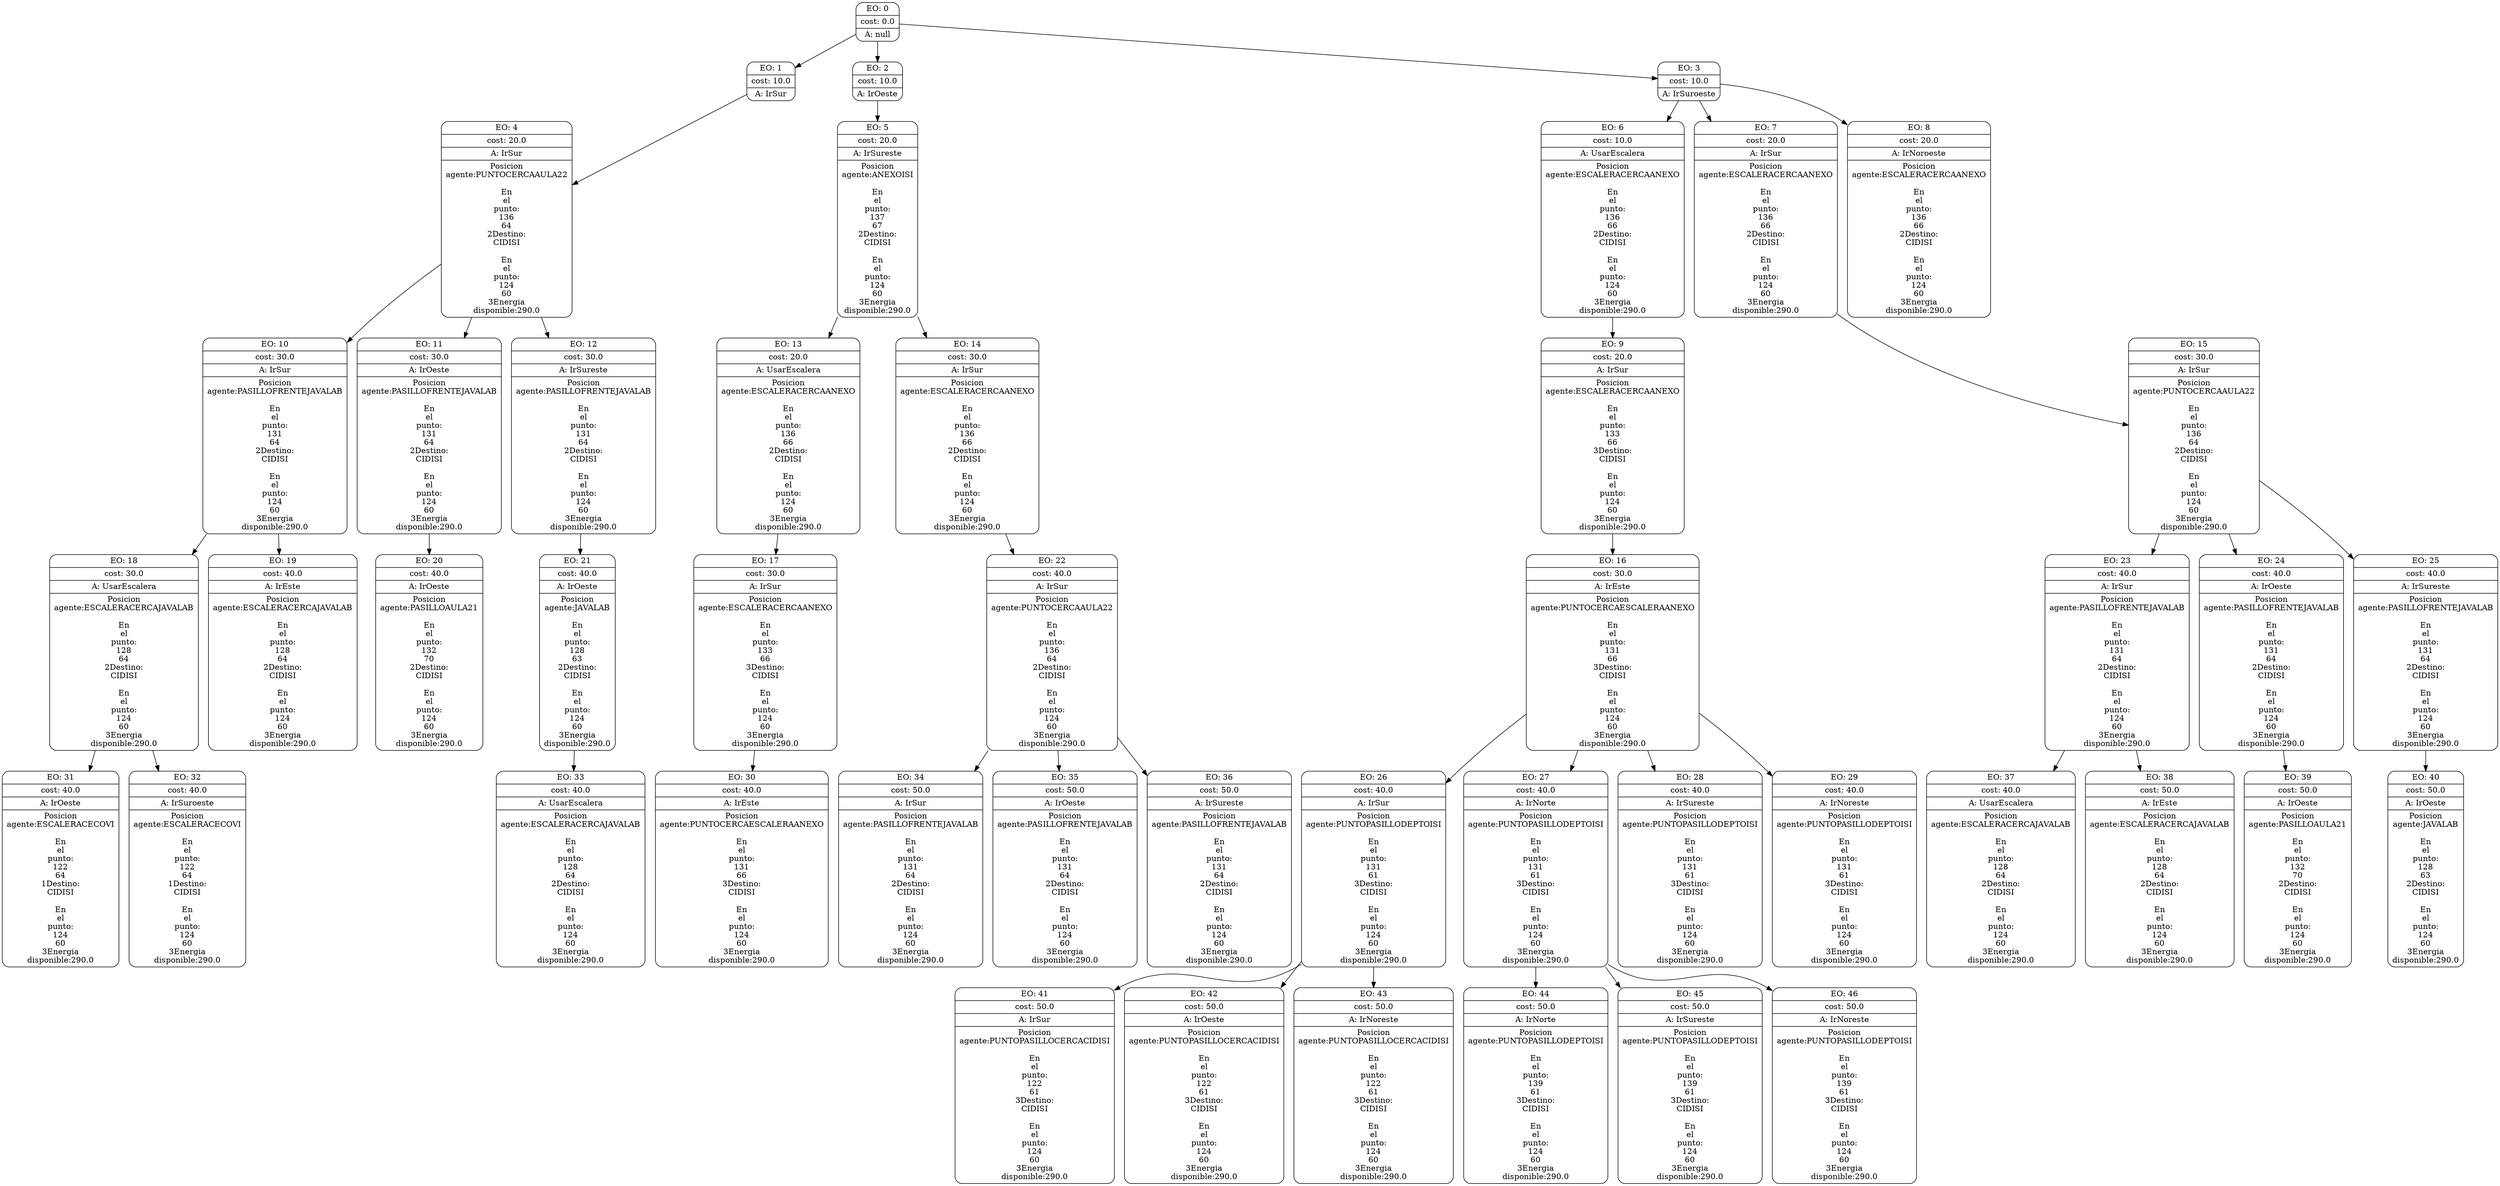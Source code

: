 digraph g {
node [shape = Mrecord];
nodo0[label="{EO: 0|cost: 0.0|A: null}"]
nodo1[label="{EO: 1|cost: 10.0|A: IrSur}"]
nodo4[label="{EO: 4|cost: 20.0|A: IrSur|Posicion\nagente:PUNTOCERCAAULA22\n\nEn\nel\npunto:\n136\n64\n2
Destino:\nCIDISI\n\nEn\nel\npunto:\n124\n60\n3
Energia\ndisponible:290.0
}"]
nodo10[label="{EO: 10|cost: 30.0|A: IrSur|Posicion\nagente:PASILLOFRENTEJAVALAB\n\nEn\nel\npunto:\n131\n64\n2
Destino:\nCIDISI\n\nEn\nel\npunto:\n124\n60\n3
Energia\ndisponible:290.0
}"]
nodo18[label="{EO: 18|cost: 30.0|A: UsarEscalera|Posicion\nagente:ESCALERACERCAJAVALAB\n\nEn\nel\npunto:\n128\n64\n2
Destino:\nCIDISI\n\nEn\nel\npunto:\n124\n60\n3
Energia\ndisponible:290.0
}"]
nodo31[label="{EO: 31|cost: 40.0|A: IrOeste|Posicion\nagente:ESCALERACECOVI\n\nEn\nel\npunto:\n122\n64\n1
Destino:\nCIDISI\n\nEn\nel\npunto:\n124\n60\n3
Energia\ndisponible:290.0
}"]

nodo18 -> nodo31;
nodo32[label="{EO: 32|cost: 40.0|A: IrSuroeste|Posicion\nagente:ESCALERACECOVI\n\nEn\nel\npunto:\n122\n64\n1
Destino:\nCIDISI\n\nEn\nel\npunto:\n124\n60\n3
Energia\ndisponible:290.0
}"]

nodo18 -> nodo32;

nodo10 -> nodo18;
nodo19[label="{EO: 19|cost: 40.0|A: IrEste|Posicion\nagente:ESCALERACERCAJAVALAB\n\nEn\nel\npunto:\n128\n64\n2
Destino:\nCIDISI\n\nEn\nel\npunto:\n124\n60\n3
Energia\ndisponible:290.0
}"]

nodo10 -> nodo19;

nodo4 -> nodo10;
nodo11[label="{EO: 11|cost: 30.0|A: IrOeste|Posicion\nagente:PASILLOFRENTEJAVALAB\n\nEn\nel\npunto:\n131\n64\n2
Destino:\nCIDISI\n\nEn\nel\npunto:\n124\n60\n3
Energia\ndisponible:290.0
}"]
nodo20[label="{EO: 20|cost: 40.0|A: IrOeste|Posicion\nagente:PASILLOAULA21\n\nEn\nel\npunto:\n132\n70\n2
Destino:\nCIDISI\n\nEn\nel\npunto:\n124\n60\n3
Energia\ndisponible:290.0
}"]

nodo11 -> nodo20;

nodo4 -> nodo11;
nodo12[label="{EO: 12|cost: 30.0|A: IrSureste|Posicion\nagente:PASILLOFRENTEJAVALAB\n\nEn\nel\npunto:\n131\n64\n2
Destino:\nCIDISI\n\nEn\nel\npunto:\n124\n60\n3
Energia\ndisponible:290.0
}"]
nodo21[label="{EO: 21|cost: 40.0|A: IrOeste|Posicion\nagente:JAVALAB\n\nEn\nel\npunto:\n128\n63\n2
Destino:\nCIDISI\n\nEn\nel\npunto:\n124\n60\n3
Energia\ndisponible:290.0
}"]
nodo33[label="{EO: 33|cost: 40.0|A: UsarEscalera|Posicion\nagente:ESCALERACERCAJAVALAB\n\nEn\nel\npunto:\n128\n64\n2
Destino:\nCIDISI\n\nEn\nel\npunto:\n124\n60\n3
Energia\ndisponible:290.0
}"]

nodo21 -> nodo33;

nodo12 -> nodo21;

nodo4 -> nodo12;

nodo1 -> nodo4;

nodo0 -> nodo1;
nodo2[label="{EO: 2|cost: 10.0|A: IrOeste}"]
nodo5[label="{EO: 5|cost: 20.0|A: IrSureste|Posicion\nagente:ANEXOISI\n\nEn\nel\npunto:\n137\n67\n2
Destino:\nCIDISI\n\nEn\nel\npunto:\n124\n60\n3
Energia\ndisponible:290.0
}"]
nodo13[label="{EO: 13|cost: 20.0|A: UsarEscalera|Posicion\nagente:ESCALERACERCAANEXO\n\nEn\nel\npunto:\n136\n66\n2
Destino:\nCIDISI\n\nEn\nel\npunto:\n124\n60\n3
Energia\ndisponible:290.0
}"]
nodo17[label="{EO: 17|cost: 30.0|A: IrSur|Posicion\nagente:ESCALERACERCAANEXO\n\nEn\nel\npunto:\n133\n66\n3
Destino:\nCIDISI\n\nEn\nel\npunto:\n124\n60\n3
Energia\ndisponible:290.0
}"]
nodo30[label="{EO: 30|cost: 40.0|A: IrEste|Posicion\nagente:PUNTOCERCAESCALERAANEXO\n\nEn\nel\npunto:\n131\n66\n3
Destino:\nCIDISI\n\nEn\nel\npunto:\n124\n60\n3
Energia\ndisponible:290.0
}"]

nodo17 -> nodo30;

nodo13 -> nodo17;

nodo5 -> nodo13;
nodo14[label="{EO: 14|cost: 30.0|A: IrSur|Posicion\nagente:ESCALERACERCAANEXO\n\nEn\nel\npunto:\n136\n66\n2
Destino:\nCIDISI\n\nEn\nel\npunto:\n124\n60\n3
Energia\ndisponible:290.0
}"]
nodo22[label="{EO: 22|cost: 40.0|A: IrSur|Posicion\nagente:PUNTOCERCAAULA22\n\nEn\nel\npunto:\n136\n64\n2
Destino:\nCIDISI\n\nEn\nel\npunto:\n124\n60\n3
Energia\ndisponible:290.0
}"]
nodo34[label="{EO: 34|cost: 50.0|A: IrSur|Posicion\nagente:PASILLOFRENTEJAVALAB\n\nEn\nel\npunto:\n131\n64\n2
Destino:\nCIDISI\n\nEn\nel\npunto:\n124\n60\n3
Energia\ndisponible:290.0
}"]

nodo22 -> nodo34;
nodo35[label="{EO: 35|cost: 50.0|A: IrOeste|Posicion\nagente:PASILLOFRENTEJAVALAB\n\nEn\nel\npunto:\n131\n64\n2
Destino:\nCIDISI\n\nEn\nel\npunto:\n124\n60\n3
Energia\ndisponible:290.0
}"]

nodo22 -> nodo35;
nodo36[label="{EO: 36|cost: 50.0|A: IrSureste|Posicion\nagente:PASILLOFRENTEJAVALAB\n\nEn\nel\npunto:\n131\n64\n2
Destino:\nCIDISI\n\nEn\nel\npunto:\n124\n60\n3
Energia\ndisponible:290.0
}"]

nodo22 -> nodo36;

nodo14 -> nodo22;

nodo5 -> nodo14;

nodo2 -> nodo5;

nodo0 -> nodo2;
nodo3[label="{EO: 3|cost: 10.0|A: IrSuroeste}"]
nodo6[label="{EO: 6|cost: 10.0|A: UsarEscalera|Posicion\nagente:ESCALERACERCAANEXO\n\nEn\nel\npunto:\n136\n66\n2
Destino:\nCIDISI\n\nEn\nel\npunto:\n124\n60\n3
Energia\ndisponible:290.0
}"]
nodo9[label="{EO: 9|cost: 20.0|A: IrSur|Posicion\nagente:ESCALERACERCAANEXO\n\nEn\nel\npunto:\n133\n66\n3
Destino:\nCIDISI\n\nEn\nel\npunto:\n124\n60\n3
Energia\ndisponible:290.0
}"]
nodo16[label="{EO: 16|cost: 30.0|A: IrEste|Posicion\nagente:PUNTOCERCAESCALERAANEXO\n\nEn\nel\npunto:\n131\n66\n3
Destino:\nCIDISI\n\nEn\nel\npunto:\n124\n60\n3
Energia\ndisponible:290.0
}"]
nodo26[label="{EO: 26|cost: 40.0|A: IrSur|Posicion\nagente:PUNTOPASILLODEPTOISI\n\nEn\nel\npunto:\n131\n61\n3
Destino:\nCIDISI\n\nEn\nel\npunto:\n124\n60\n3
Energia\ndisponible:290.0
}"]
nodo41[label="{EO: 41|cost: 50.0|A: IrSur|Posicion\nagente:PUNTOPASILLOCERCACIDISI\n\nEn\nel\npunto:\n122\n61\n3
Destino:\nCIDISI\n\nEn\nel\npunto:\n124\n60\n3
Energia\ndisponible:290.0
}"]

nodo26 -> nodo41;
nodo42[label="{EO: 42|cost: 50.0|A: IrOeste|Posicion\nagente:PUNTOPASILLOCERCACIDISI\n\nEn\nel\npunto:\n122\n61\n3
Destino:\nCIDISI\n\nEn\nel\npunto:\n124\n60\n3
Energia\ndisponible:290.0
}"]

nodo26 -> nodo42;
nodo43[label="{EO: 43|cost: 50.0|A: IrNoreste|Posicion\nagente:PUNTOPASILLOCERCACIDISI\n\nEn\nel\npunto:\n122\n61\n3
Destino:\nCIDISI\n\nEn\nel\npunto:\n124\n60\n3
Energia\ndisponible:290.0
}"]

nodo26 -> nodo43;

nodo16 -> nodo26;
nodo27[label="{EO: 27|cost: 40.0|A: IrNorte|Posicion\nagente:PUNTOPASILLODEPTOISI\n\nEn\nel\npunto:\n131\n61\n3
Destino:\nCIDISI\n\nEn\nel\npunto:\n124\n60\n3
Energia\ndisponible:290.0
}"]
nodo44[label="{EO: 44|cost: 50.0|A: IrNorte|Posicion\nagente:PUNTOPASILLODEPTOISI\n\nEn\nel\npunto:\n139\n61\n3
Destino:\nCIDISI\n\nEn\nel\npunto:\n124\n60\n3
Energia\ndisponible:290.0
}"]

nodo27 -> nodo44;
nodo45[label="{EO: 45|cost: 50.0|A: IrSureste|Posicion\nagente:PUNTOPASILLODEPTOISI\n\nEn\nel\npunto:\n139\n61\n3
Destino:\nCIDISI\n\nEn\nel\npunto:\n124\n60\n3
Energia\ndisponible:290.0
}"]

nodo27 -> nodo45;
nodo46[label="{EO: 46|cost: 50.0|A: IrNoreste|Posicion\nagente:PUNTOPASILLODEPTOISI\n\nEn\nel\npunto:\n139\n61\n3
Destino:\nCIDISI\n\nEn\nel\npunto:\n124\n60\n3
Energia\ndisponible:290.0
}"]

nodo27 -> nodo46;

nodo16 -> nodo27;
nodo28[label="{EO: 28|cost: 40.0|A: IrSureste|Posicion\nagente:PUNTOPASILLODEPTOISI\n\nEn\nel\npunto:\n131\n61\n3
Destino:\nCIDISI\n\nEn\nel\npunto:\n124\n60\n3
Energia\ndisponible:290.0
}"]

nodo16 -> nodo28;
nodo29[label="{EO: 29|cost: 40.0|A: IrNoreste|Posicion\nagente:PUNTOPASILLODEPTOISI\n\nEn\nel\npunto:\n131\n61\n3
Destino:\nCIDISI\n\nEn\nel\npunto:\n124\n60\n3
Energia\ndisponible:290.0
}"]

nodo16 -> nodo29;

nodo9 -> nodo16;

nodo6 -> nodo9;

nodo3 -> nodo6;
nodo7[label="{EO: 7|cost: 20.0|A: IrSur|Posicion\nagente:ESCALERACERCAANEXO\n\nEn\nel\npunto:\n136\n66\n2
Destino:\nCIDISI\n\nEn\nel\npunto:\n124\n60\n3
Energia\ndisponible:290.0
}"]
nodo15[label="{EO: 15|cost: 30.0|A: IrSur|Posicion\nagente:PUNTOCERCAAULA22\n\nEn\nel\npunto:\n136\n64\n2
Destino:\nCIDISI\n\nEn\nel\npunto:\n124\n60\n3
Energia\ndisponible:290.0
}"]
nodo23[label="{EO: 23|cost: 40.0|A: IrSur|Posicion\nagente:PASILLOFRENTEJAVALAB\n\nEn\nel\npunto:\n131\n64\n2
Destino:\nCIDISI\n\nEn\nel\npunto:\n124\n60\n3
Energia\ndisponible:290.0
}"]
nodo37[label="{EO: 37|cost: 40.0|A: UsarEscalera|Posicion\nagente:ESCALERACERCAJAVALAB\n\nEn\nel\npunto:\n128\n64\n2
Destino:\nCIDISI\n\nEn\nel\npunto:\n124\n60\n3
Energia\ndisponible:290.0
}"]

nodo23 -> nodo37;
nodo38[label="{EO: 38|cost: 50.0|A: IrEste|Posicion\nagente:ESCALERACERCAJAVALAB\n\nEn\nel\npunto:\n128\n64\n2
Destino:\nCIDISI\n\nEn\nel\npunto:\n124\n60\n3
Energia\ndisponible:290.0
}"]

nodo23 -> nodo38;

nodo15 -> nodo23;
nodo24[label="{EO: 24|cost: 40.0|A: IrOeste|Posicion\nagente:PASILLOFRENTEJAVALAB\n\nEn\nel\npunto:\n131\n64\n2
Destino:\nCIDISI\n\nEn\nel\npunto:\n124\n60\n3
Energia\ndisponible:290.0
}"]
nodo39[label="{EO: 39|cost: 50.0|A: IrOeste|Posicion\nagente:PASILLOAULA21\n\nEn\nel\npunto:\n132\n70\n2
Destino:\nCIDISI\n\nEn\nel\npunto:\n124\n60\n3
Energia\ndisponible:290.0
}"]

nodo24 -> nodo39;

nodo15 -> nodo24;
nodo25[label="{EO: 25|cost: 40.0|A: IrSureste|Posicion\nagente:PASILLOFRENTEJAVALAB\n\nEn\nel\npunto:\n131\n64\n2
Destino:\nCIDISI\n\nEn\nel\npunto:\n124\n60\n3
Energia\ndisponible:290.0
}"]
nodo40[label="{EO: 40|cost: 50.0|A: IrOeste|Posicion\nagente:JAVALAB\n\nEn\nel\npunto:\n128\n63\n2
Destino:\nCIDISI\n\nEn\nel\npunto:\n124\n60\n3
Energia\ndisponible:290.0
}"]

nodo25 -> nodo40;

nodo15 -> nodo25;

nodo7 -> nodo15;

nodo3 -> nodo7;
nodo8[label="{EO: 8|cost: 20.0|A: IrNoroeste|Posicion\nagente:ESCALERACERCAANEXO\n\nEn\nel\npunto:\n136\n66\n2
Destino:\nCIDISI\n\nEn\nel\npunto:\n124\n60\n3
Energia\ndisponible:290.0
}"]

nodo3 -> nodo8;

nodo0 -> nodo3;


}